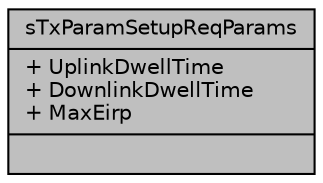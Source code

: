 digraph "sTxParamSetupReqParams"
{
  edge [fontname="Helvetica",fontsize="10",labelfontname="Helvetica",labelfontsize="10"];
  node [fontname="Helvetica",fontsize="10",shape=record];
  Node1 [label="{sTxParamSetupReqParams\n|+ UplinkDwellTime\l+ DownlinkDwellTime\l+ MaxEirp\l|}",height=0.2,width=0.4,color="black", fillcolor="grey75", style="filled", fontcolor="black"];
}
